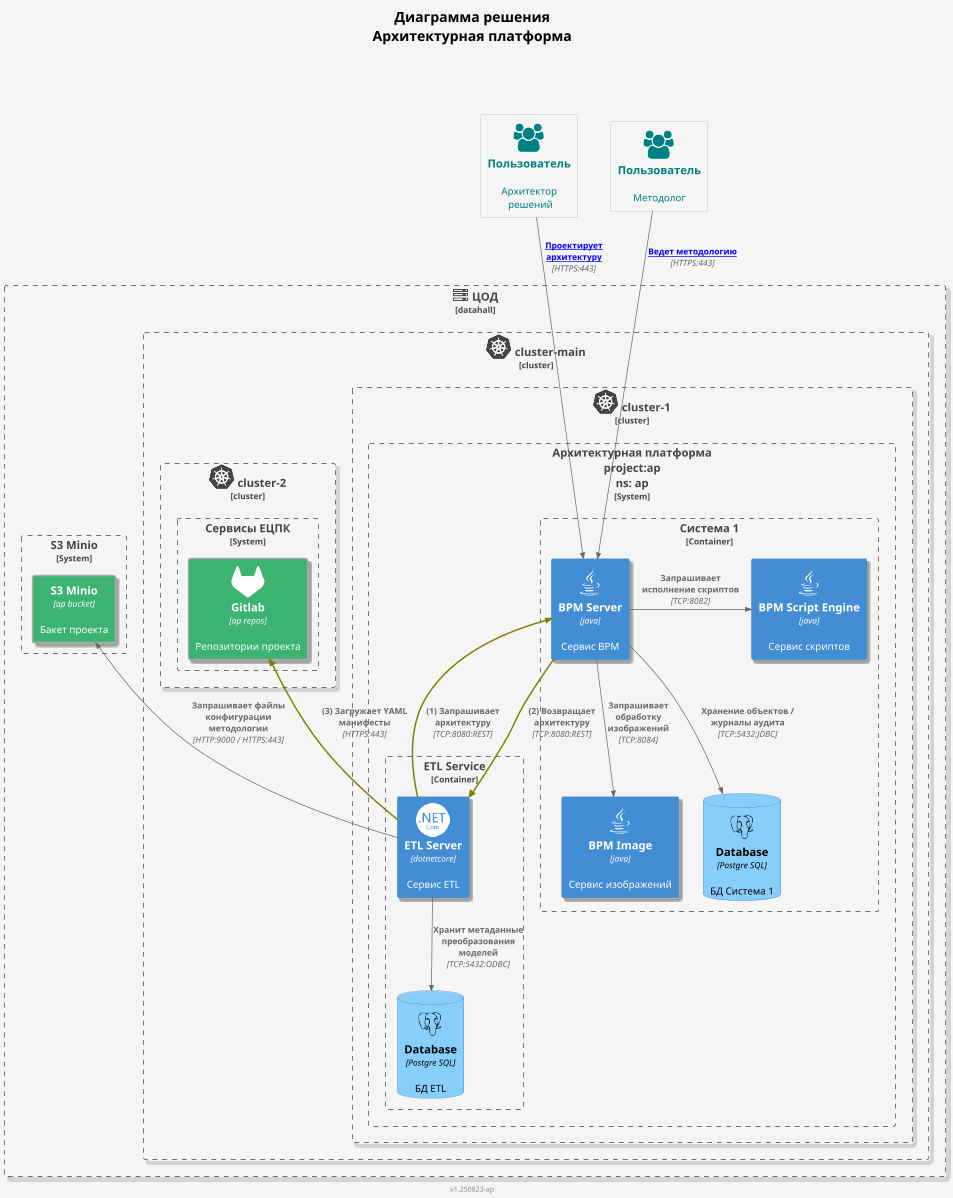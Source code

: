 
@startuml C4_Elements

'!include https://raw.githubusercontent.com/plantuml-stdlib/C4-PlantUML/master/C4_Container.puml
!include <c4/C4_Container.puml>
!include <tupadr3/devicons/react>
!include <tupadr3/devicons/java>
!include <tupadr3/devicons/postgresql.puml>
!include <tupadr3/devicons/python.puml>
!include <tupadr3/devicons/dotnet.puml>
!include <tupadr3/devicons/docker.puml>
!include <tupadr3/devicons/msql_server.puml>
!include <tupadr3/devicons2/vuejs>
!include <tupadr3/devicons2/dotnetcore>
!include <tupadr3/devicons2/gitlab>
!include <tupadr3/devicons2/hugo>
!include <tupadr3/devicons2/kubernetes>
!include <tupadr3/devicons2/oauth>
!include <tupadr3/font-awesome/users>
!include <tupadr3/font-awesome/server>
!include <tupadr3/font-awesome/envelope>
!include <tupadr3/font-awesome/server>

!define DEVICONS https://raw.githubusercontent.com/tupadr3/plantuml-icon-font-sprites/master/devicons
!define FONTAWESOME https://raw.githubusercontent.com/tupadr3/plantuml-icon-font-sprites/master/font-awesome-5

scale 0.7

'skinparam linetype ortho
'skinparam linetype polyline
skinparam wrapWidth 200
skinparam titleFontSize 20
skinparam HyperlinkUnderline false
skinparam backgroundColor WhiteSmoke

title Диаграмма решения\n Архитектурная платформа \n\n\n

'SET_SKETCH_STYLE($bgColor="lightblue", $fontColor="darkblue", $warningColor="darkred", $footerWarning="Sketch", $footerText="Created for discussion")

' PNG with font jlm_cmmi10 (typically another font is used)
'SET_SKETCH_STYLE($fontName="jlm_cmmi10")

' SVG with fallback fonts MS Gothic,Comic Sans MS, Comic Sans, Chalkboard SE, Comic Neue, cursive, sans-serif (typically without "MS Gothic")
'SET_SKETCH_STYLE($fontName="MS Gothic,Comic Sans MS,Comic Sans,Chalkboard SE,Comic Neue,cursive,sans-serif")

'LAYOUT_WITH_LEGEND()
'LAYOUT_LANDSCAPE()
'LAYOUT_AS_SKETCH()
HIDE_STEREOTYPE()
SHOW_PERSON_PORTRAIT()

AddElementTag("microService", $sprite="java,scale=1", $shadowing="true", $legendText="microservice")
AddElementTag("backendContainer", $fontColor=$ELEMENT_FONT_COLOR, $shadowing="true", $bgColor="#335DA5", $shape=, $legendText="backend container (eight sided)")
AddElementTag("storage", $shape=RoundedBoxShape(), $bgColor="lightSkyBlue", $fontColor="black")
AddElementTag("queue", $bgColor="aliceblue", $fontColor="black", $borderColor="darkgrey", $borderThickness="2")
AddElementTag("extSaas", $bgColor="MediumSeaGreen", $shadowing="true", $fontColor="white", $borderColor="darkgrey", $borderThickness="2", $legendText="ЕЦПК SaaS сервисы (managed)")
AddElementTag("cluster", $bgColor="transparent", $fontColor="blue", $borderThickness=0, $sprite="kubernetes,scale=.75")
AddElementTag("users", $bgColor="transparent", $fontColor="teal", $borderThickness=0, $sprite="users,scale=.75")

AddRelTag("main", $sprite="", $lineThickness="2.1", $techn="", $textColor=$ARROW_FONT_COLOR, $lineColor=olive, $lineStyle=SolidLine())
AddRelTag("async", $textColor=$ARROW_FONT_COLOR, $lineColor=$ARROW_COLOR, $lineStyle=DashedLine())
AddRelTag("sync/async", $textColor=$ARROW_FONT_COLOR, $lineColor=$ARROW_COLOR, $lineStyle=DottedLine())

AddBoundaryTag("datahall", $sprite="server", $bgColor="", $fontColor="", $borderColor="", $shadowing="true", $shape="", $type="datahall", $legendText="", $borderStyle="", $borderThickness="", $legendSprite="")
AddBoundaryTag("cluster", $sprite="kubernetes,scale=.75", $bgColor="", $fontColor="", $borderColor="", $shadowing="true", $shape="", $type="cluster", $legendText="", $borderStyle="", $borderThickness="", $legendSprite="")

Person(user, "Пользователь", "Архитектор\n решений", $sprite="users", $tags="users")
Person(user_meth, "Пользователь", "Методолог", $sprite="users", $tags="users")

System_Boundary(dh, "ЦОД", $tags=datahall) {
    System_Boundary(c, "cluster-main", $tags=cluster) {
        System_Boundary(common, "cluster-1", $tags=cluster) {

            System_Boundary(ap, "Архитектурная платформа\nproject:ap\nns: ap") {

                Container_Boundary(system_1_ms, "Система 1") {
                    Container(bpm_script_engine, "BPM Script Engine", "java", "Сервис скриптов", $tags="microService")
                    Container(bpm_srv, "BPM Server", "java", "Сервис BPM", $tags="microService")
                    Container(bpm_image, "BPM Image", "java", "Сервис изображений", $tags="microService")
                    ContainerDb(bpm_server_db, "Database", "Postgre SQL", "БД Система 1", $sprite="postgresql", $tags="storage")
                }

                Container_Boundary(etl_ms, "ETL Service") {
                    Container(etl_srv, "ETL Server", "dotnetcore", "Сервис ETL", $sprite="dotnetcore", $tags="microService")
                    ContainerDb(etl_server_db, "Database", "Postgre SQL", "БД ETL", $sprite="postgresql", $tags="storage")
                }
            }
        }

        System_Boundary(cluster-2, "cluster-2", $tags=cluster) {

            System_Boundary(ext_services, "Сервисы ЕЦПК") {
                Container_Ext(gitlab, "Gitlab", "ap repos", "Репозитории проекта" , $sprite=gitlab, $tags="extSaas")
            }
        }
    }
    System_Boundary(s3_b, "S3 Minio") {
        Container_Ext(s3, "S3 Minio", "ap bucket", "Бакет проекта", $tags="extSaas")
    }
}

Lay_D(user, bpm_srv)
Lay_D(user_meth, bpm_srv)

Rel(user, bpm_srv, "Проектирует архитектуру", "HTTPS:443", $link="https://google.com")
Rel(user_meth, bpm_srv, "Ведет методологию", "HTTPS:443", $link="https://google.com")

Rel_U(etl_srv, gitlab, "(3) Загружает YAML манифесты", "HTTPS:443", $tags=main)
Rel_U(etl_srv, s3, "Запрашивает файлы конфигурации методологии", "HTTP:9000 / HTTPS:443")

Rel(etl_srv, bpm_srv, "(1) Запрашивает архитектуру", "TCP:8080:REST", $tags=main)
Rel(bpm_srv, etl_srv, "(2) Возвращает архитектуру", "TCP:8080:REST", $tags=main)

Rel_D(etl_srv, etl_server_db, "Хранит метаданные преобразования моделей", "TCP:5432:ODBC")

Rel(bpm_srv, bpm_server_db, "Хранение объектов / журналы аудита", "TCP:5432:JDBC")
Rel_Neighbor(bpm_srv, bpm_script_engine, "Запрашивает исполнение скриптов", "TCP:8082")
Rel(bpm_srv, bpm_image, "Запрашивает обработку изображений", "TCP:8084")

center footer v1.250823-ap

@enduml

